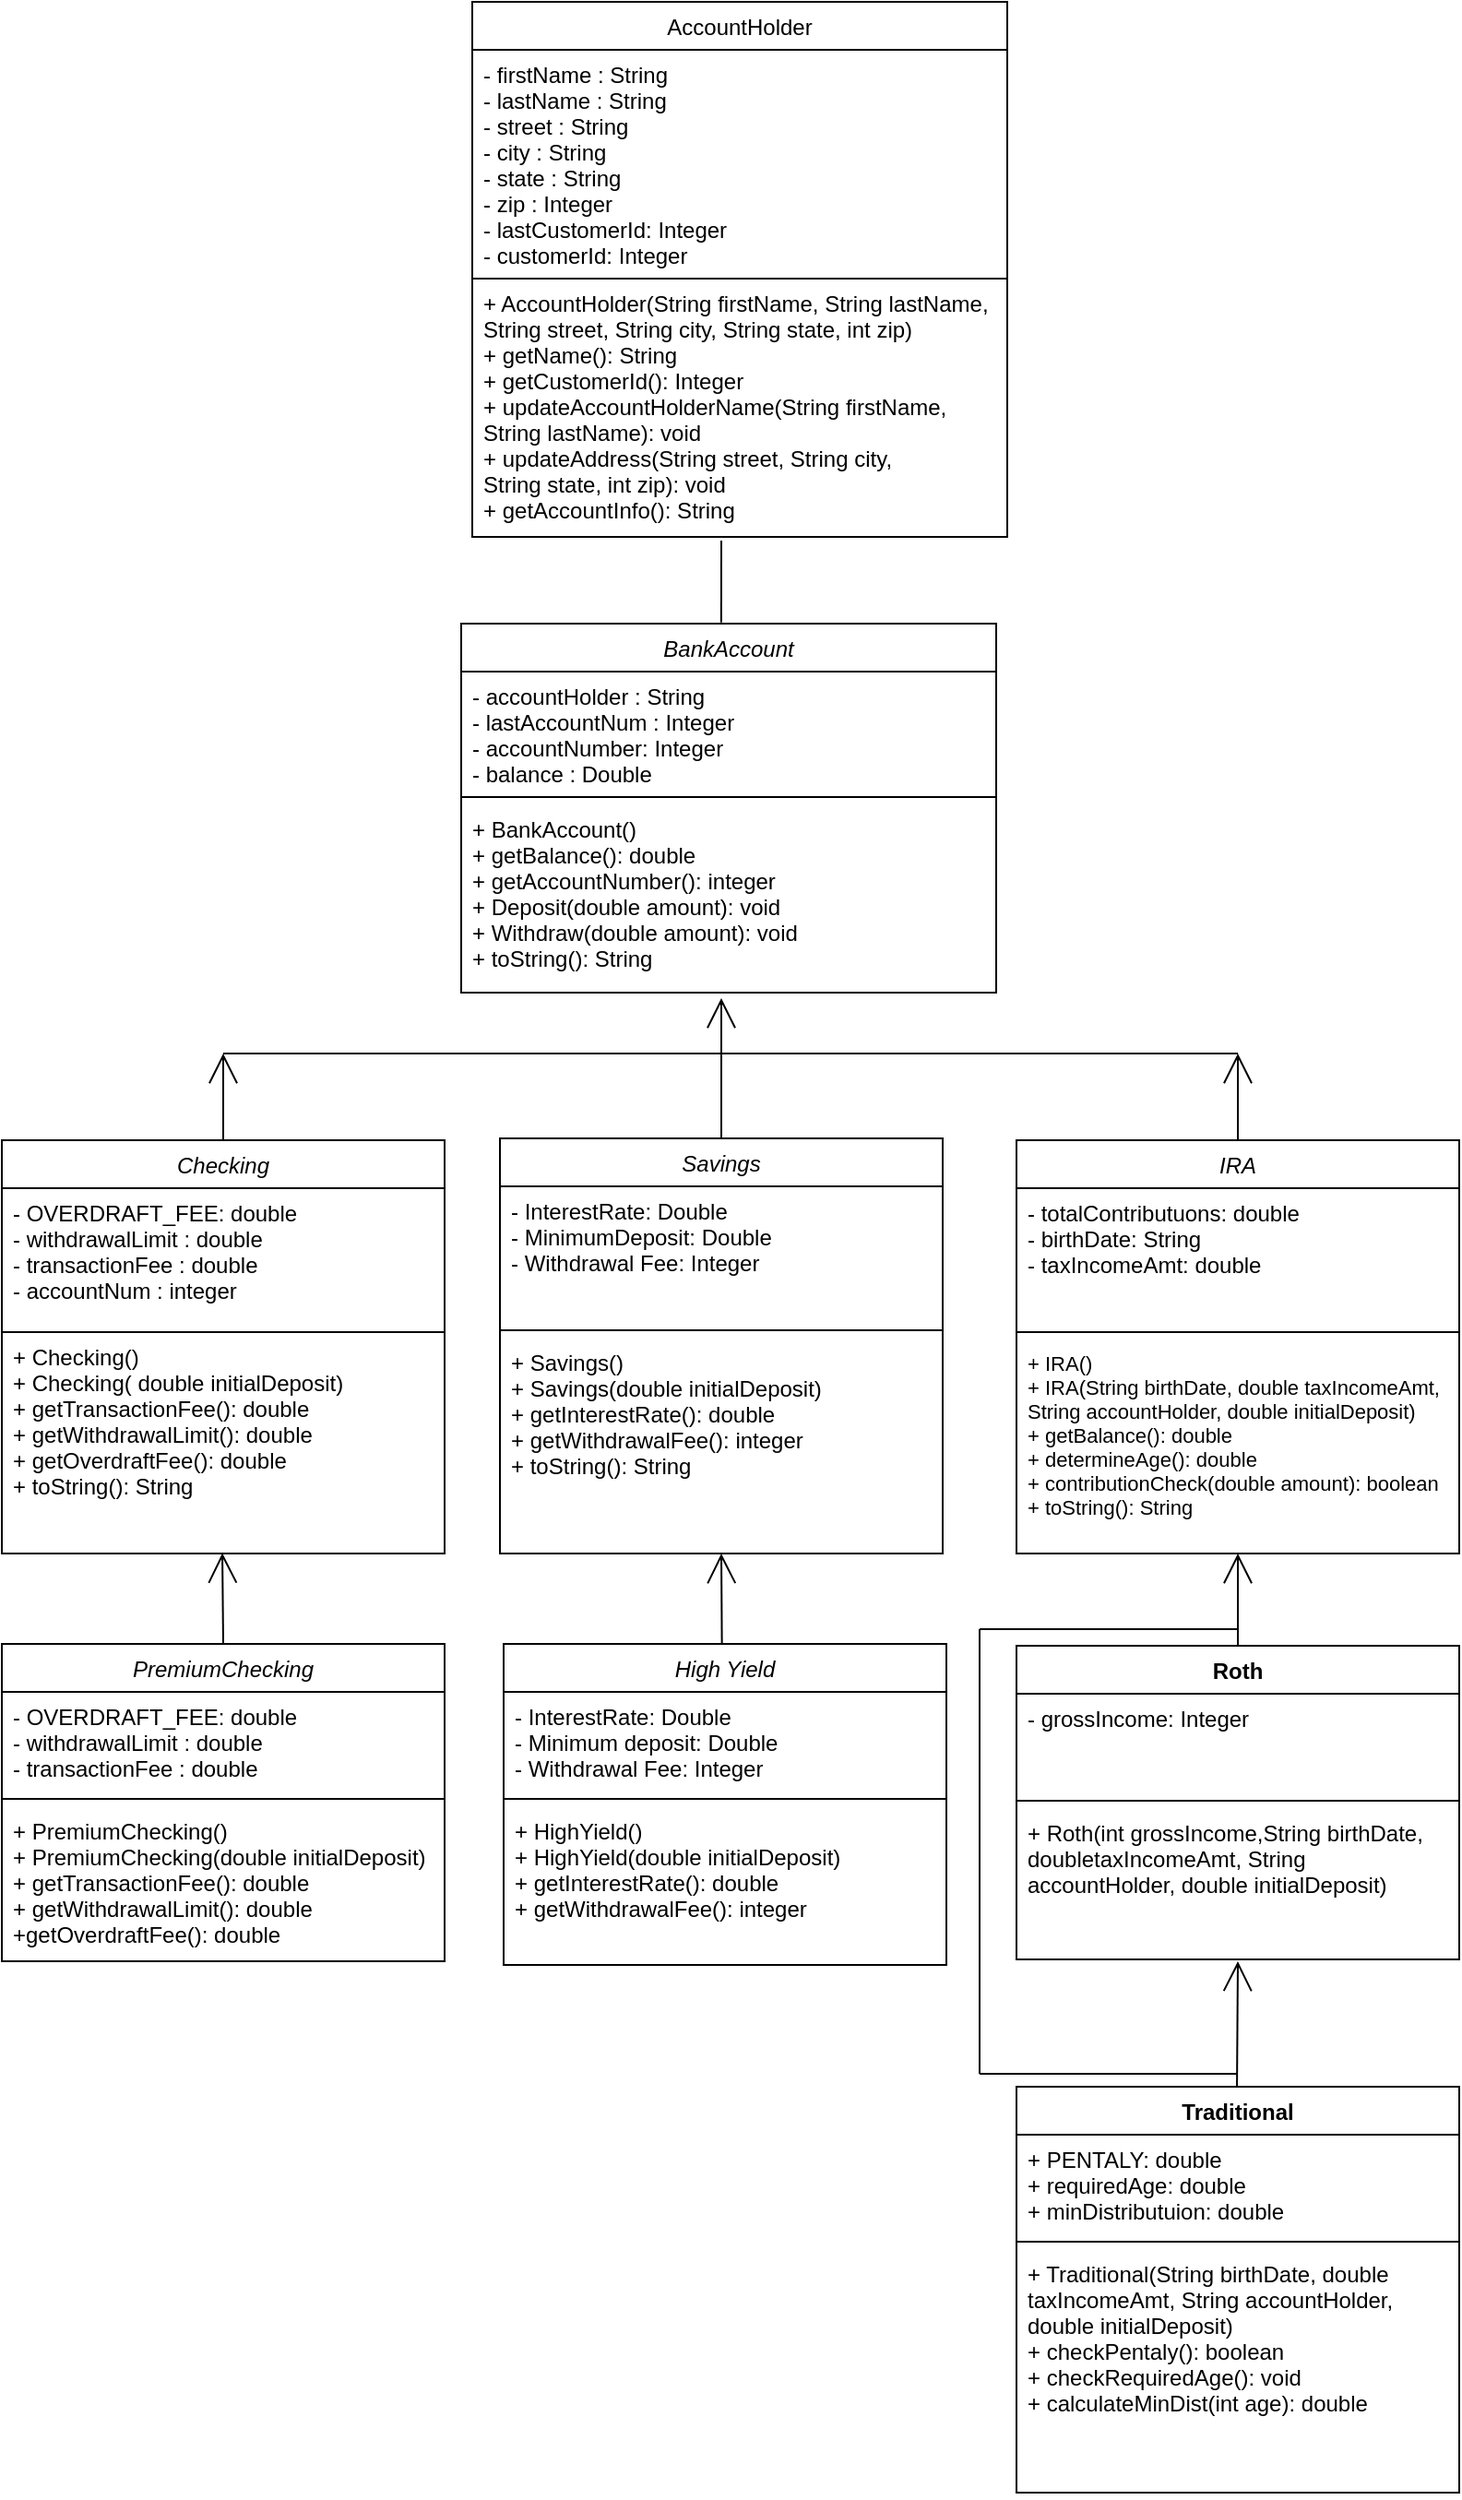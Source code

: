 <mxfile version="15.6.0" type="device"><diagram id="C5RBs43oDa-KdzZeNtuy" name="Page-1"><mxGraphModel dx="2966" dy="2823" grid="1" gridSize="10" guides="1" tooltips="1" connect="1" arrows="1" fold="1" page="1" pageScale="1" pageWidth="827" pageHeight="1169" math="0" shadow="0"><root><mxCell id="WIyWlLk6GJQsqaUBKTNV-0"/><mxCell id="WIyWlLk6GJQsqaUBKTNV-1" parent="WIyWlLk6GJQsqaUBKTNV-0"/><mxCell id="zkfFHV4jXpPFQw0GAbJ--0" value="BankAccount" style="swimlane;fontStyle=2;align=center;verticalAlign=top;childLayout=stackLayout;horizontal=1;startSize=26;horizontalStack=0;resizeParent=1;resizeLast=0;collapsible=1;marginBottom=0;rounded=0;shadow=0;strokeWidth=1;" parent="WIyWlLk6GJQsqaUBKTNV-1" vertex="1"><mxGeometry x="269" y="135" width="290" height="200" as="geometry"><mxRectangle x="230" y="140" width="160" height="26" as="alternateBounds"/></mxGeometry></mxCell><mxCell id="zkfFHV4jXpPFQw0GAbJ--1" value="- accountHolder : String&#10;- lastAccountNum : Integer&#10;- accountNumber: Integer&#10;- balance : Double" style="text;align=left;verticalAlign=top;spacingLeft=4;spacingRight=4;overflow=hidden;rotatable=0;points=[[0,0.5],[1,0.5]];portConstraint=eastwest;" parent="zkfFHV4jXpPFQw0GAbJ--0" vertex="1"><mxGeometry y="26" width="290" height="64" as="geometry"/></mxCell><mxCell id="zkfFHV4jXpPFQw0GAbJ--4" value="" style="line;html=1;strokeWidth=1;align=left;verticalAlign=middle;spacingTop=-1;spacingLeft=3;spacingRight=3;rotatable=0;labelPosition=right;points=[];portConstraint=eastwest;" parent="zkfFHV4jXpPFQw0GAbJ--0" vertex="1"><mxGeometry y="90" width="290" height="8" as="geometry"/></mxCell><mxCell id="zkfFHV4jXpPFQw0GAbJ--5" value="+ BankAccount()&#10;+ getBalance(): double&#10;+ getAccountNumber(): integer&#10;+ Deposit(double amount): void&#10;+ Withdraw(double amount): void&#10;+ toString(): String" style="text;align=left;verticalAlign=top;spacingLeft=4;spacingRight=4;overflow=hidden;rotatable=0;points=[[0,0.5],[1,0.5]];portConstraint=eastwest;" parent="zkfFHV4jXpPFQw0GAbJ--0" vertex="1"><mxGeometry y="98" width="290" height="102" as="geometry"/></mxCell><mxCell id="QzBzi_Q4wuugtNHzrumP-41" style="edgeStyle=none;curved=1;rounded=0;orthogonalLoop=1;jettySize=auto;html=1;endArrow=open;startSize=14;endSize=14;sourcePerimeterSpacing=8;targetPerimeterSpacing=8;exitX=0.5;exitY=0;exitDx=0;exitDy=0;" parent="WIyWlLk6GJQsqaUBKTNV-1" source="zkfFHV4jXpPFQw0GAbJ--6" edge="1"><mxGeometry relative="1" as="geometry"><mxPoint x="140" y="368" as="targetPoint"/><mxPoint x="120" y="400" as="sourcePoint"/></mxGeometry></mxCell><mxCell id="zkfFHV4jXpPFQw0GAbJ--6" value="Checking" style="swimlane;fontStyle=2;align=center;verticalAlign=top;childLayout=stackLayout;horizontal=1;startSize=26;horizontalStack=0;resizeParent=1;resizeLast=0;collapsible=1;marginBottom=0;rounded=0;shadow=0;strokeWidth=1;" parent="WIyWlLk6GJQsqaUBKTNV-1" vertex="1"><mxGeometry x="20" y="415" width="240" height="224" as="geometry"><mxRectangle x="130" y="380" width="160" height="26" as="alternateBounds"/></mxGeometry></mxCell><mxCell id="zkfFHV4jXpPFQw0GAbJ--7" value="- OVERDRAFT_FEE: double&#10;- withdrawalLimit : double&#10;- transactionFee : double&#10;- accountNum : integer&#10;" style="text;align=left;verticalAlign=top;spacingLeft=4;spacingRight=4;overflow=hidden;rotatable=0;points=[[0,0.5],[1,0.5]];portConstraint=eastwest;" parent="zkfFHV4jXpPFQw0GAbJ--6" vertex="1"><mxGeometry y="26" width="240" height="74" as="geometry"/></mxCell><mxCell id="zkfFHV4jXpPFQw0GAbJ--17" value="AccountHolder" style="swimlane;fontStyle=0;align=center;verticalAlign=top;childLayout=stackLayout;horizontal=1;startSize=26;horizontalStack=0;resizeParent=1;resizeLast=0;collapsible=1;marginBottom=0;rounded=0;shadow=0;strokeWidth=1;" parent="WIyWlLk6GJQsqaUBKTNV-1" vertex="1"><mxGeometry x="275" y="-202" width="290" height="290" as="geometry"><mxRectangle x="550" y="140" width="160" height="26" as="alternateBounds"/></mxGeometry></mxCell><mxCell id="zkfFHV4jXpPFQw0GAbJ--18" value="- firstName : String&#10;- lastName : String&#10;- street : String&#10;- city : String&#10;- state : String&#10;- zip : Integer&#10;- lastCustomerId: Integer&#10;- customerId: Integer" style="text;align=left;verticalAlign=top;spacingLeft=4;spacingRight=4;overflow=hidden;rotatable=0;points=[[0,0.5],[1,0.5]];portConstraint=eastwest;" parent="zkfFHV4jXpPFQw0GAbJ--17" vertex="1"><mxGeometry y="26" width="290" height="124" as="geometry"/></mxCell><mxCell id="eWeYgf6BLf6qsKtSqjbP-34" value="+ AccountHolder(String firstName, String lastName, &#10;String street, String city, String state, int zip)&#10;+ getName(): String&#10;+ getCustomerId(): Integer&#10;+ updateAccountHolderName(String firstName, &#10;String lastName): void&#10;+ updateAddress(String street, String city, &#10;String state, int zip): void&#10;+ getAccountInfo(): String" style="text;align=left;verticalAlign=top;spacingLeft=4;spacingRight=4;overflow=hidden;rotatable=0;points=[[0,0.5],[1,0.5]];portConstraint=eastwest;perimeterSpacing=1;strokeColor=default;" parent="zkfFHV4jXpPFQw0GAbJ--17" vertex="1"><mxGeometry y="150" width="290" height="140" as="geometry"/></mxCell><mxCell id="QzBzi_Q4wuugtNHzrumP-50" style="edgeStyle=none;curved=1;rounded=0;orthogonalLoop=1;jettySize=auto;html=1;endArrow=open;startSize=14;endSize=14;sourcePerimeterSpacing=8;targetPerimeterSpacing=8;entryX=0.498;entryY=0.998;entryDx=0;entryDy=0;entryPerimeter=0;exitX=0.5;exitY=0;exitDx=0;exitDy=0;" parent="WIyWlLk6GJQsqaUBKTNV-1" target="eWeYgf6BLf6qsKtSqjbP-36" edge="1" source="eWeYgf6BLf6qsKtSqjbP-5"><mxGeometry relative="1" as="geometry"><mxPoint x="140" y="628" as="sourcePoint"/><mxPoint x="140" y="529" as="targetPoint"/></mxGeometry></mxCell><mxCell id="eWeYgf6BLf6qsKtSqjbP-5" value="PremiumChecking" style="swimlane;fontStyle=2;align=center;verticalAlign=top;childLayout=stackLayout;horizontal=1;startSize=26;horizontalStack=0;resizeParent=1;resizeLast=0;collapsible=1;marginBottom=0;rounded=0;shadow=0;strokeWidth=1;" parent="WIyWlLk6GJQsqaUBKTNV-1" vertex="1"><mxGeometry x="20" y="688" width="240" height="172" as="geometry"><mxRectangle x="130" y="380" width="160" height="26" as="alternateBounds"/></mxGeometry></mxCell><mxCell id="eWeYgf6BLf6qsKtSqjbP-6" value="- OVERDRAFT_FEE: double&#10;- withdrawalLimit : double&#10;- transactionFee : double&#10;" style="text;align=left;verticalAlign=top;spacingLeft=4;spacingRight=4;overflow=hidden;rotatable=0;points=[[0,0.5],[1,0.5]];portConstraint=eastwest;" parent="eWeYgf6BLf6qsKtSqjbP-5" vertex="1"><mxGeometry y="26" width="240" height="54" as="geometry"/></mxCell><mxCell id="eWeYgf6BLf6qsKtSqjbP-7" value="" style="line;html=1;strokeWidth=1;align=left;verticalAlign=middle;spacingTop=-1;spacingLeft=3;spacingRight=3;rotatable=0;labelPosition=right;points=[];portConstraint=eastwest;" parent="eWeYgf6BLf6qsKtSqjbP-5" vertex="1"><mxGeometry y="80" width="240" height="8" as="geometry"/></mxCell><mxCell id="eWeYgf6BLf6qsKtSqjbP-8" value="+ PremiumChecking()&#10;+ PremiumChecking(double initialDeposit)&#10;+ getTransactionFee(): double&#10;+ getWithdrawalLimit(): double&#10;+getOverdraftFee(): double&#10;" style="text;align=left;verticalAlign=top;spacingLeft=4;spacingRight=4;overflow=hidden;rotatable=0;points=[[0,0.5],[1,0.5]];portConstraint=eastwest;" parent="eWeYgf6BLf6qsKtSqjbP-5" vertex="1"><mxGeometry y="88" width="240" height="82" as="geometry"/></mxCell><mxCell id="QzBzi_Q4wuugtNHzrumP-1" style="edgeStyle=none;curved=1;rounded=0;orthogonalLoop=1;jettySize=auto;html=1;endArrow=open;startSize=14;endSize=14;sourcePerimeterSpacing=8;targetPerimeterSpacing=8;exitX=0.5;exitY=0;exitDx=0;exitDy=0;" parent="WIyWlLk6GJQsqaUBKTNV-1" source="eWeYgf6BLf6qsKtSqjbP-15" edge="1"><mxGeometry relative="1" as="geometry"><mxPoint x="410" y="338" as="targetPoint"/></mxGeometry></mxCell><mxCell id="eWeYgf6BLf6qsKtSqjbP-15" value="Savings" style="swimlane;fontStyle=2;align=center;verticalAlign=top;childLayout=stackLayout;horizontal=1;startSize=26;horizontalStack=0;resizeParent=1;resizeLast=0;collapsible=1;marginBottom=0;rounded=0;shadow=0;strokeWidth=1;" parent="WIyWlLk6GJQsqaUBKTNV-1" vertex="1"><mxGeometry x="290" y="414" width="240" height="225" as="geometry"><mxRectangle x="230" y="140" width="160" height="26" as="alternateBounds"/></mxGeometry></mxCell><mxCell id="eWeYgf6BLf6qsKtSqjbP-16" value="- InterestRate: Double&#10;- MinimumDeposit: Double&#10;- Withdrawal Fee: Integer&#10;" style="text;align=left;verticalAlign=top;spacingLeft=4;spacingRight=4;overflow=hidden;rotatable=0;points=[[0,0.5],[1,0.5]];portConstraint=eastwest;" parent="eWeYgf6BLf6qsKtSqjbP-15" vertex="1"><mxGeometry y="26" width="240" height="74" as="geometry"/></mxCell><mxCell id="eWeYgf6BLf6qsKtSqjbP-17" value="" style="line;html=1;strokeWidth=1;align=left;verticalAlign=middle;spacingTop=-1;spacingLeft=3;spacingRight=3;rotatable=0;labelPosition=right;points=[];portConstraint=eastwest;" parent="eWeYgf6BLf6qsKtSqjbP-15" vertex="1"><mxGeometry y="100" width="240" height="8" as="geometry"/></mxCell><mxCell id="eWeYgf6BLf6qsKtSqjbP-18" value="+ Savings()&#10;+ Savings(double initialDeposit) &#10;+ getInterestRate(): double&#10;+ getWithdrawalFee(): integer&#10;+ toString(): String" style="text;align=left;verticalAlign=top;spacingLeft=4;spacingRight=4;overflow=hidden;rotatable=0;points=[[0,0.5],[1,0.5]];portConstraint=eastwest;" parent="eWeYgf6BLf6qsKtSqjbP-15" vertex="1"><mxGeometry y="108" width="240" height="82" as="geometry"/></mxCell><mxCell id="QzBzi_Q4wuugtNHzrumP-42" style="edgeStyle=none;curved=1;rounded=0;orthogonalLoop=1;jettySize=auto;html=1;endArrow=open;startSize=14;endSize=14;sourcePerimeterSpacing=8;targetPerimeterSpacing=8;exitX=0.5;exitY=0;exitDx=0;exitDy=0;" parent="WIyWlLk6GJQsqaUBKTNV-1" source="eWeYgf6BLf6qsKtSqjbP-20" edge="1"><mxGeometry relative="1" as="geometry"><mxPoint x="690" y="368" as="targetPoint"/><mxPoint x="710" y="406" as="sourcePoint"/></mxGeometry></mxCell><mxCell id="eWeYgf6BLf6qsKtSqjbP-20" value="IRA" style="swimlane;fontStyle=2;align=center;verticalAlign=top;childLayout=stackLayout;horizontal=1;startSize=26;horizontalStack=0;resizeParent=1;resizeLast=0;collapsible=1;marginBottom=0;rounded=0;shadow=0;strokeWidth=1;" parent="WIyWlLk6GJQsqaUBKTNV-1" vertex="1"><mxGeometry x="570" y="415" width="240" height="224" as="geometry"><mxRectangle x="230" y="140" width="160" height="26" as="alternateBounds"/></mxGeometry></mxCell><mxCell id="eWeYgf6BLf6qsKtSqjbP-21" value="- totalContributuons: double&#10;- birthDate: String&#10;- taxIncomeAmt: double" style="text;align=left;verticalAlign=top;spacingLeft=4;spacingRight=4;overflow=hidden;rotatable=0;points=[[0,0.5],[1,0.5]];portConstraint=eastwest;" parent="eWeYgf6BLf6qsKtSqjbP-20" vertex="1"><mxGeometry y="26" width="240" height="74" as="geometry"/></mxCell><mxCell id="eWeYgf6BLf6qsKtSqjbP-22" value="" style="line;html=1;strokeWidth=1;align=left;verticalAlign=middle;spacingTop=-1;spacingLeft=3;spacingRight=3;rotatable=0;labelPosition=right;points=[];portConstraint=eastwest;" parent="eWeYgf6BLf6qsKtSqjbP-20" vertex="1"><mxGeometry y="100" width="240" height="8" as="geometry"/></mxCell><mxCell id="eWeYgf6BLf6qsKtSqjbP-23" value="+ IRA()&#10;+ IRA(String birthDate, double taxIncomeAmt, &#10;String accountHolder, double initialDeposit)&#10;+ getBalance(): double&#10;+ determineAge(): double&#10;+ contributionCheck(double amount): boolean&#10;+ toString(): String" style="text;align=left;verticalAlign=top;spacingLeft=4;spacingRight=4;overflow=hidden;rotatable=0;points=[[0,0.5],[1,0.5]];portConstraint=eastwest;fontSize=11;" parent="eWeYgf6BLf6qsKtSqjbP-20" vertex="1"><mxGeometry y="108" width="240" height="112" as="geometry"/></mxCell><mxCell id="QzBzi_Q4wuugtNHzrumP-49" style="edgeStyle=none;curved=1;rounded=0;orthogonalLoop=1;jettySize=auto;html=1;endArrow=open;startSize=14;endSize=14;sourcePerimeterSpacing=8;targetPerimeterSpacing=8;exitX=0.493;exitY=0.001;exitDx=0;exitDy=0;exitPerimeter=0;entryX=0.5;entryY=1;entryDx=0;entryDy=0;" parent="WIyWlLk6GJQsqaUBKTNV-1" source="QzBzi_Q4wuugtNHzrumP-10" target="eWeYgf6BLf6qsKtSqjbP-15" edge="1"><mxGeometry relative="1" as="geometry"><mxPoint x="409.66" y="613" as="sourcePoint"/><mxPoint x="410" y="530" as="targetPoint"/></mxGeometry></mxCell><mxCell id="QzBzi_Q4wuugtNHzrumP-10" value="High Yield" style="swimlane;fontStyle=2;align=center;verticalAlign=top;childLayout=stackLayout;horizontal=1;startSize=26;horizontalStack=0;resizeParent=1;resizeParentMax=0;resizeLast=0;collapsible=1;marginBottom=0;hachureGap=4;pointerEvents=0;" parent="WIyWlLk6GJQsqaUBKTNV-1" vertex="1"><mxGeometry x="292" y="688" width="240" height="174" as="geometry"/></mxCell><mxCell id="QzBzi_Q4wuugtNHzrumP-11" value="- InterestRate: Double&#10;- Minimum deposit: Double&#10;- Withdrawal Fee: Integer" style="text;strokeColor=none;fillColor=none;align=left;verticalAlign=top;spacingLeft=4;spacingRight=4;overflow=hidden;rotatable=0;points=[[0,0.5],[1,0.5]];portConstraint=eastwest;" parent="QzBzi_Q4wuugtNHzrumP-10" vertex="1"><mxGeometry y="26" width="240" height="54" as="geometry"/></mxCell><mxCell id="QzBzi_Q4wuugtNHzrumP-12" value="" style="line;strokeWidth=1;fillColor=none;align=left;verticalAlign=middle;spacingTop=-1;spacingLeft=3;spacingRight=3;rotatable=0;labelPosition=right;points=[];portConstraint=eastwest;" parent="QzBzi_Q4wuugtNHzrumP-10" vertex="1"><mxGeometry y="80" width="240" height="8" as="geometry"/></mxCell><mxCell id="QzBzi_Q4wuugtNHzrumP-13" value="+ HighYield()&#10;+ HighYield(double initialDeposit)&#10;+ getInterestRate(): double&#10;+ getWithdrawalFee(): integer&#10;" style="text;strokeColor=none;fillColor=none;align=left;verticalAlign=top;spacingLeft=4;spacingRight=4;overflow=hidden;rotatable=0;points=[[0,0.5],[1,0.5]];portConstraint=eastwest;" parent="QzBzi_Q4wuugtNHzrumP-10" vertex="1"><mxGeometry y="88" width="240" height="86" as="geometry"/></mxCell><mxCell id="QzBzi_Q4wuugtNHzrumP-51" style="edgeStyle=none;curved=1;rounded=0;orthogonalLoop=1;jettySize=auto;html=1;endArrow=open;startSize=14;endSize=14;sourcePerimeterSpacing=8;targetPerimeterSpacing=8;exitX=0.5;exitY=0;exitDx=0;exitDy=0;entryX=0.5;entryY=1;entryDx=0;entryDy=0;" parent="WIyWlLk6GJQsqaUBKTNV-1" source="QzBzi_Q4wuugtNHzrumP-18" target="eWeYgf6BLf6qsKtSqjbP-20" edge="1"><mxGeometry relative="1" as="geometry"><mxPoint x="680" y="548" as="targetPoint"/></mxGeometry></mxCell><mxCell id="QzBzi_Q4wuugtNHzrumP-18" value="Roth" style="swimlane;fontStyle=1;align=center;verticalAlign=top;childLayout=stackLayout;horizontal=1;startSize=26;horizontalStack=0;resizeParent=1;resizeParentMax=0;resizeLast=0;collapsible=1;marginBottom=0;hachureGap=4;pointerEvents=0;" parent="WIyWlLk6GJQsqaUBKTNV-1" vertex="1"><mxGeometry x="570" y="689" width="240" height="170" as="geometry"/></mxCell><mxCell id="QzBzi_Q4wuugtNHzrumP-19" value="- grossIncome: Integer" style="text;strokeColor=none;fillColor=none;align=left;verticalAlign=top;spacingLeft=4;spacingRight=4;overflow=hidden;rotatable=0;points=[[0,0.5],[1,0.5]];portConstraint=eastwest;" parent="QzBzi_Q4wuugtNHzrumP-18" vertex="1"><mxGeometry y="26" width="240" height="54" as="geometry"/></mxCell><mxCell id="QzBzi_Q4wuugtNHzrumP-20" value="" style="line;strokeWidth=1;fillColor=none;align=left;verticalAlign=middle;spacingTop=-1;spacingLeft=3;spacingRight=3;rotatable=0;labelPosition=right;points=[];portConstraint=eastwest;" parent="QzBzi_Q4wuugtNHzrumP-18" vertex="1"><mxGeometry y="80" width="240" height="8" as="geometry"/></mxCell><mxCell id="QzBzi_Q4wuugtNHzrumP-21" value="+ Roth(int grossIncome,String birthDate,&#10;doubletaxIncomeAmt, String &#10;accountHolder, double initialDeposit)&#10;&#10;&#10;&#10;" style="text;strokeColor=none;fillColor=none;align=left;verticalAlign=top;spacingLeft=4;spacingRight=4;overflow=hidden;rotatable=0;points=[[0,0.5],[1,0.5]];portConstraint=eastwest;fontSize=12;" parent="QzBzi_Q4wuugtNHzrumP-18" vertex="1"><mxGeometry y="88" width="240" height="82" as="geometry"/></mxCell><mxCell id="QzBzi_Q4wuugtNHzrumP-54" style="edgeStyle=none;curved=1;rounded=0;orthogonalLoop=1;jettySize=auto;html=1;endArrow=open;startSize=14;endSize=14;sourcePerimeterSpacing=8;targetPerimeterSpacing=8;exitX=0.523;exitY=0.002;exitDx=0;exitDy=0;exitPerimeter=0;" parent="WIyWlLk6GJQsqaUBKTNV-1" edge="1"><mxGeometry relative="1" as="geometry"><mxPoint x="690" y="860" as="targetPoint"/><mxPoint x="689.52" y="928.44" as="sourcePoint"/></mxGeometry></mxCell><mxCell id="QzBzi_Q4wuugtNHzrumP-22" value="Traditional" style="swimlane;fontStyle=1;align=center;verticalAlign=top;childLayout=stackLayout;horizontal=1;startSize=26;horizontalStack=0;resizeParent=1;resizeParentMax=0;resizeLast=0;collapsible=1;marginBottom=0;hachureGap=4;pointerEvents=0;" parent="WIyWlLk6GJQsqaUBKTNV-1" vertex="1"><mxGeometry x="570" y="928" width="240" height="220" as="geometry"/></mxCell><mxCell id="QzBzi_Q4wuugtNHzrumP-23" value="+ PENTALY: double&#10;+ requiredAge: double&#10;+ minDistributuion: double" style="text;strokeColor=none;fillColor=none;align=left;verticalAlign=top;spacingLeft=4;spacingRight=4;overflow=hidden;rotatable=0;points=[[0,0.5],[1,0.5]];portConstraint=eastwest;" parent="QzBzi_Q4wuugtNHzrumP-22" vertex="1"><mxGeometry y="26" width="240" height="54" as="geometry"/></mxCell><mxCell id="QzBzi_Q4wuugtNHzrumP-24" value="" style="line;strokeWidth=1;fillColor=none;align=left;verticalAlign=middle;spacingTop=-1;spacingLeft=3;spacingRight=3;rotatable=0;labelPosition=right;points=[];portConstraint=eastwest;" parent="QzBzi_Q4wuugtNHzrumP-22" vertex="1"><mxGeometry y="80" width="240" height="8" as="geometry"/></mxCell><mxCell id="QzBzi_Q4wuugtNHzrumP-25" value="+ Traditional(String birthDate, double &#10;taxIncomeAmt, String accountHolder, &#10;double initialDeposit)&#10;+ checkPentaly(): boolean&#10;+ checkRequiredAge(): void&#10;+ calculateMinDist(int age): double" style="text;strokeColor=none;fillColor=none;align=left;verticalAlign=top;spacingLeft=4;spacingRight=4;overflow=hidden;rotatable=0;points=[[0,0.5],[1,0.5]];portConstraint=eastwest;" parent="QzBzi_Q4wuugtNHzrumP-22" vertex="1"><mxGeometry y="88" width="240" height="132" as="geometry"/></mxCell><mxCell id="QzBzi_Q4wuugtNHzrumP-43" value="" style="endArrow=none;html=1;rounded=0;startSize=14;endSize=14;sourcePerimeterSpacing=8;targetPerimeterSpacing=8;" parent="WIyWlLk6GJQsqaUBKTNV-1" edge="1"><mxGeometry relative="1" as="geometry"><mxPoint x="140" y="368" as="sourcePoint"/><mxPoint x="410" y="368" as="targetPoint"/></mxGeometry></mxCell><mxCell id="QzBzi_Q4wuugtNHzrumP-45" value="" style="endArrow=none;html=1;rounded=0;startSize=14;endSize=14;sourcePerimeterSpacing=8;targetPerimeterSpacing=8;" parent="WIyWlLk6GJQsqaUBKTNV-1" edge="1"><mxGeometry relative="1" as="geometry"><mxPoint x="410" y="368" as="sourcePoint"/><mxPoint x="690" y="368" as="targetPoint"/></mxGeometry></mxCell><mxCell id="QzBzi_Q4wuugtNHzrumP-67" value="" style="endArrow=none;html=1;rounded=0;startSize=14;endSize=14;sourcePerimeterSpacing=8;targetPerimeterSpacing=8;" parent="WIyWlLk6GJQsqaUBKTNV-1" edge="1"><mxGeometry relative="1" as="geometry"><mxPoint x="550" y="680" as="sourcePoint"/><mxPoint x="690" y="680" as="targetPoint"/></mxGeometry></mxCell><mxCell id="QzBzi_Q4wuugtNHzrumP-69" value="" style="endArrow=none;html=1;rounded=0;startSize=14;endSize=14;sourcePerimeterSpacing=8;targetPerimeterSpacing=8;" parent="WIyWlLk6GJQsqaUBKTNV-1" edge="1"><mxGeometry relative="1" as="geometry"><mxPoint x="550" y="680" as="sourcePoint"/><mxPoint x="550" y="921" as="targetPoint"/></mxGeometry></mxCell><mxCell id="QzBzi_Q4wuugtNHzrumP-71" value="" style="endArrow=none;html=1;rounded=0;startSize=14;endSize=14;sourcePerimeterSpacing=8;targetPerimeterSpacing=8;" parent="WIyWlLk6GJQsqaUBKTNV-1" edge="1"><mxGeometry relative="1" as="geometry"><mxPoint x="550" y="921" as="sourcePoint"/><mxPoint x="690" y="921" as="targetPoint"/></mxGeometry></mxCell><mxCell id="eWeYgf6BLf6qsKtSqjbP-36" value="+ Checking()&#10;+ Checking( double initialDeposit)&#10;+ getTransactionFee(): double&#10;+ getWithdrawalLimit(): double&#10;+ getOverdraftFee(): double&#10;+ toString(): String" style="text;align=left;verticalAlign=top;spacingLeft=4;spacingRight=4;overflow=hidden;rotatable=0;points=[[0,0.5],[1,0.5]];portConstraint=eastwest;strokeColor=default;" parent="WIyWlLk6GJQsqaUBKTNV-1" vertex="1"><mxGeometry x="20" y="519" width="240" height="120" as="geometry"/></mxCell><mxCell id="aJkbrUXAgczcMjTkkmfd-0" value="" style="endArrow=none;html=1;rounded=0;startSize=14;endSize=14;sourcePerimeterSpacing=8;targetPerimeterSpacing=8;exitX=0.486;exitY=-0.003;exitDx=0;exitDy=0;exitPerimeter=0;" edge="1" parent="WIyWlLk6GJQsqaUBKTNV-1" source="zkfFHV4jXpPFQw0GAbJ--0"><mxGeometry relative="1" as="geometry"><mxPoint x="408" y="135" as="sourcePoint"/><mxPoint x="410" y="90" as="targetPoint"/></mxGeometry></mxCell></root></mxGraphModel></diagram></mxfile>